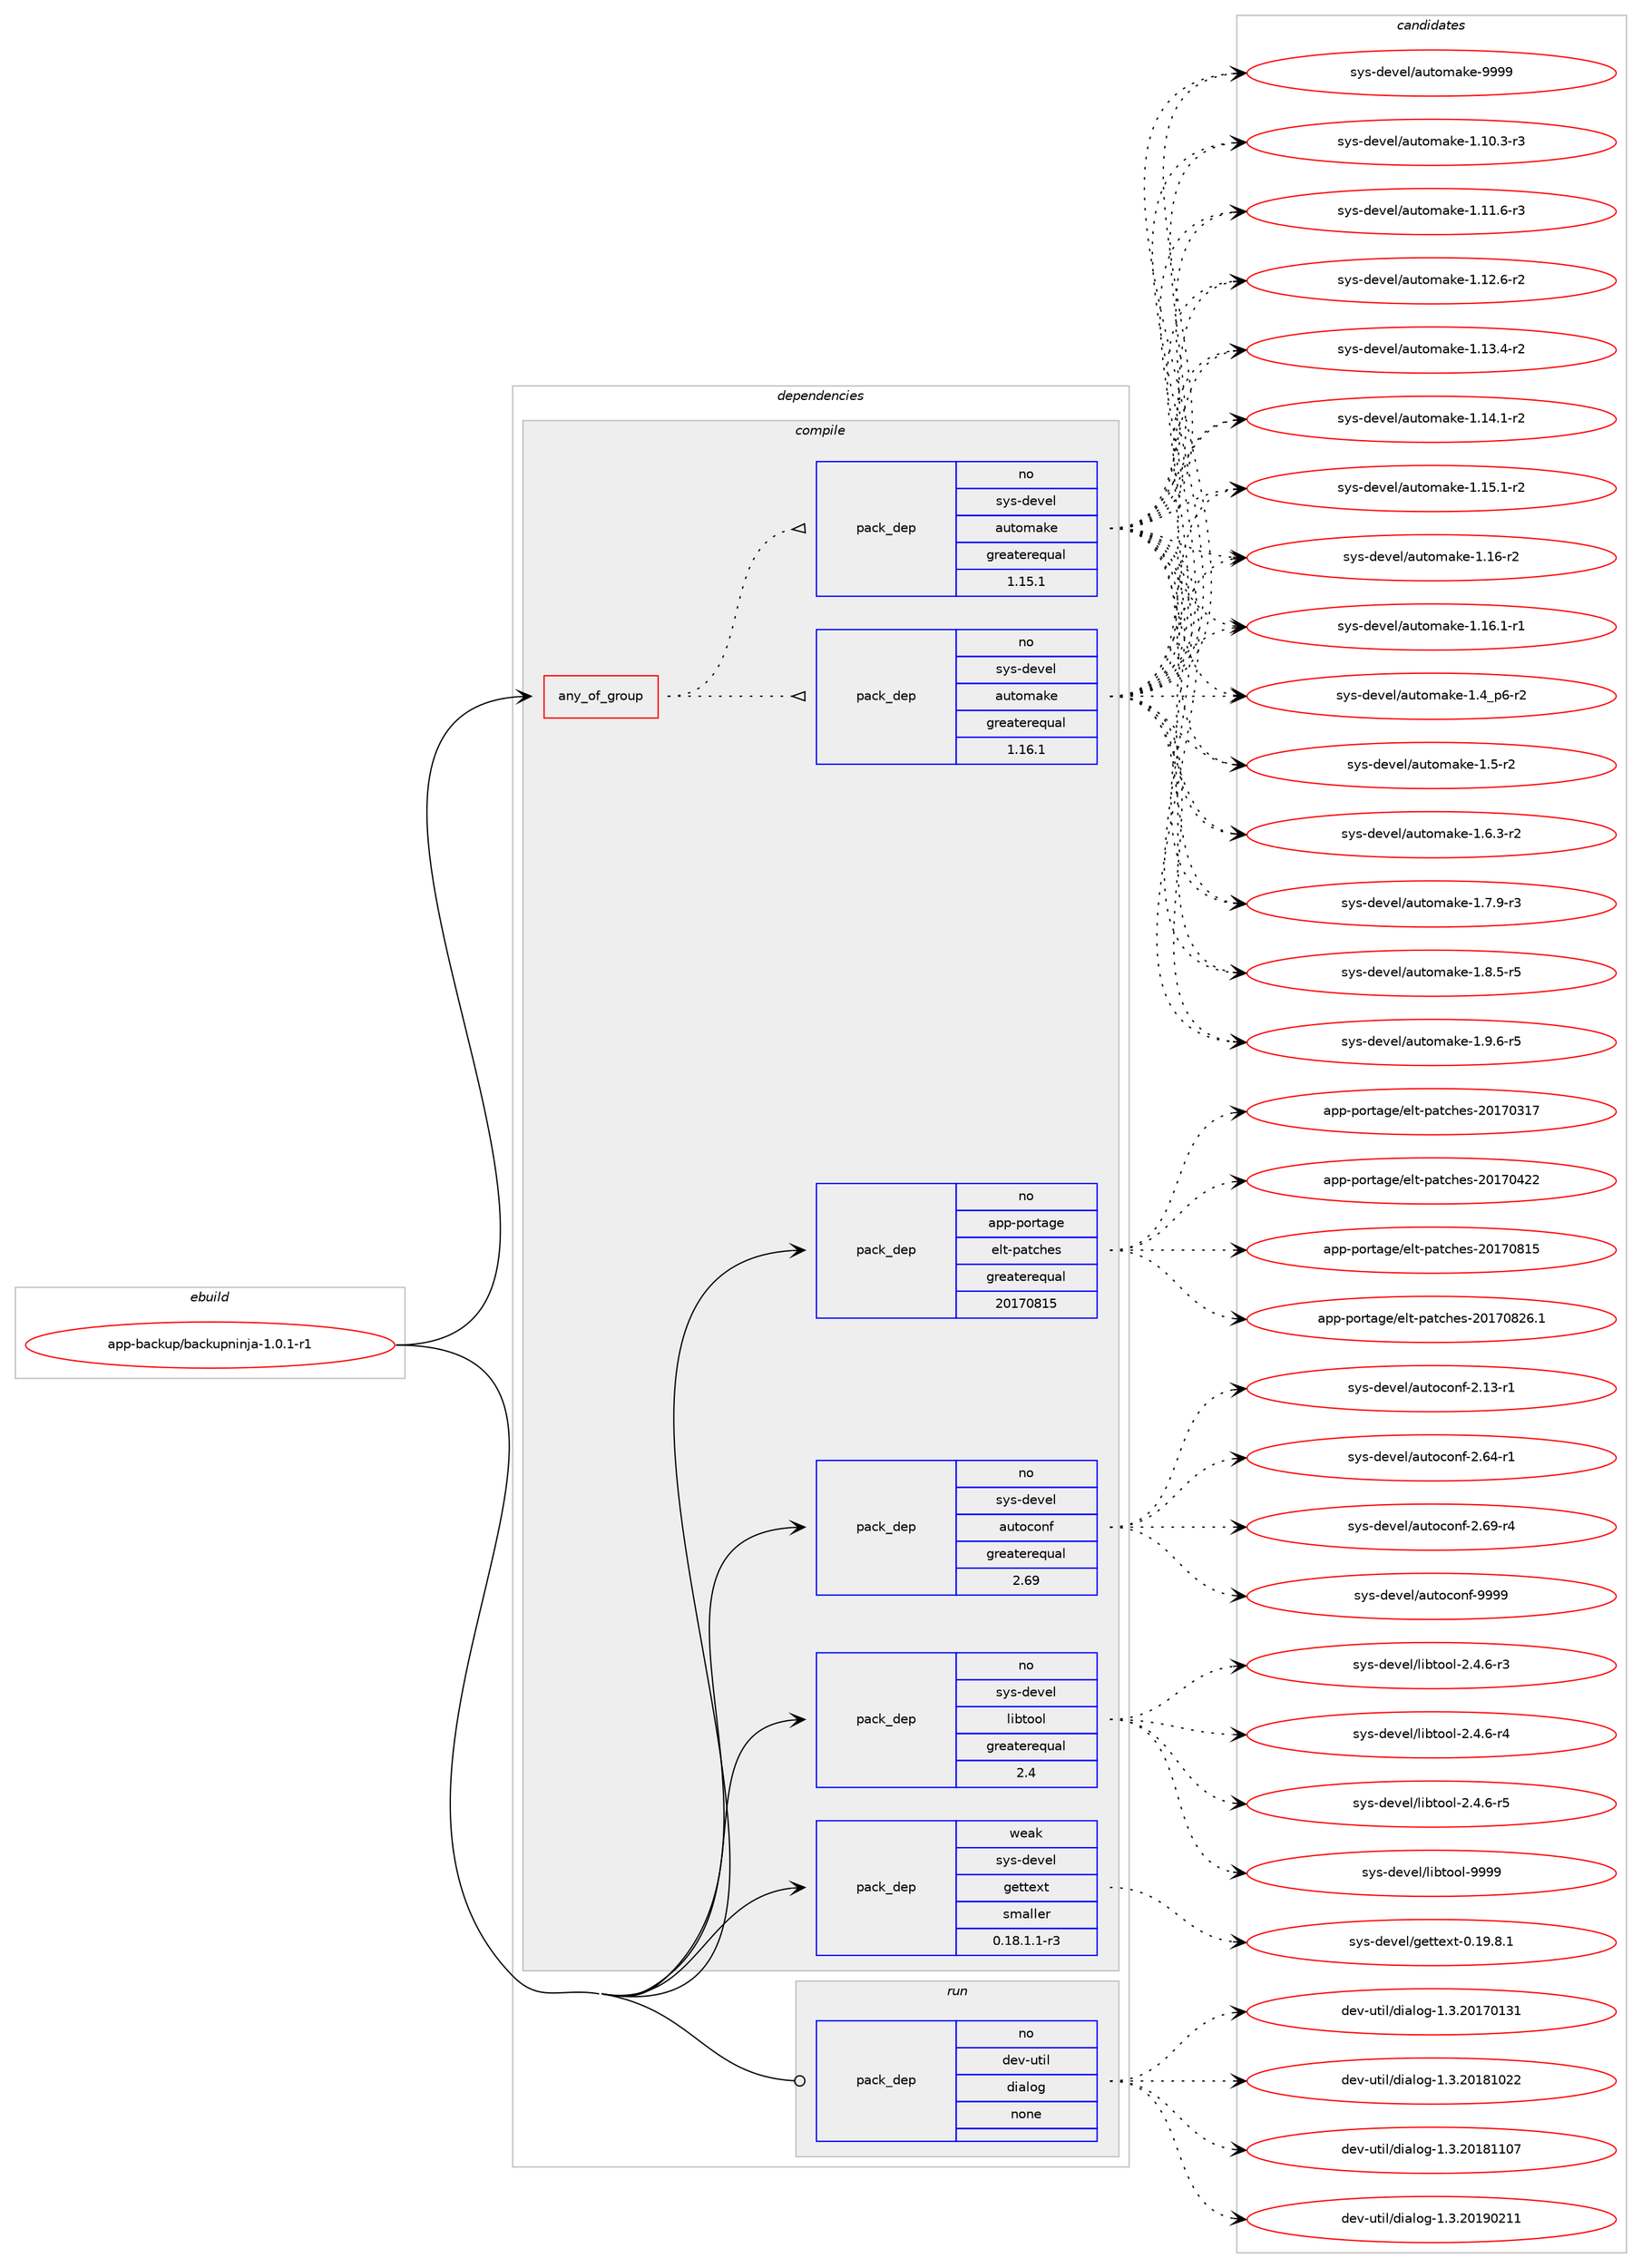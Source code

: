 digraph prolog {

# *************
# Graph options
# *************

newrank=true;
concentrate=true;
compound=true;
graph [rankdir=LR,fontname=Helvetica,fontsize=10,ranksep=1.5];#, ranksep=2.5, nodesep=0.2];
edge  [arrowhead=vee];
node  [fontname=Helvetica,fontsize=10];

# **********
# The ebuild
# **********

subgraph cluster_leftcol {
color=gray;
rank=same;
label=<<i>ebuild</i>>;
id [label="app-backup/backupninja-1.0.1-r1", color=red, width=4, href="../app-backup/backupninja-1.0.1-r1.svg"];
}

# ****************
# The dependencies
# ****************

subgraph cluster_midcol {
color=gray;
label=<<i>dependencies</i>>;
subgraph cluster_compile {
fillcolor="#eeeeee";
style=filled;
label=<<i>compile</i>>;
subgraph any19230 {
dependency1272408 [label=<<TABLE BORDER="0" CELLBORDER="1" CELLSPACING="0" CELLPADDING="4"><TR><TD CELLPADDING="10">any_of_group</TD></TR></TABLE>>, shape=none, color=red];subgraph pack905819 {
dependency1272409 [label=<<TABLE BORDER="0" CELLBORDER="1" CELLSPACING="0" CELLPADDING="4" WIDTH="220"><TR><TD ROWSPAN="6" CELLPADDING="30">pack_dep</TD></TR><TR><TD WIDTH="110">no</TD></TR><TR><TD>sys-devel</TD></TR><TR><TD>automake</TD></TR><TR><TD>greaterequal</TD></TR><TR><TD>1.16.1</TD></TR></TABLE>>, shape=none, color=blue];
}
dependency1272408:e -> dependency1272409:w [weight=20,style="dotted",arrowhead="oinv"];
subgraph pack905820 {
dependency1272410 [label=<<TABLE BORDER="0" CELLBORDER="1" CELLSPACING="0" CELLPADDING="4" WIDTH="220"><TR><TD ROWSPAN="6" CELLPADDING="30">pack_dep</TD></TR><TR><TD WIDTH="110">no</TD></TR><TR><TD>sys-devel</TD></TR><TR><TD>automake</TD></TR><TR><TD>greaterequal</TD></TR><TR><TD>1.15.1</TD></TR></TABLE>>, shape=none, color=blue];
}
dependency1272408:e -> dependency1272410:w [weight=20,style="dotted",arrowhead="oinv"];
}
id:e -> dependency1272408:w [weight=20,style="solid",arrowhead="vee"];
subgraph pack905821 {
dependency1272411 [label=<<TABLE BORDER="0" CELLBORDER="1" CELLSPACING="0" CELLPADDING="4" WIDTH="220"><TR><TD ROWSPAN="6" CELLPADDING="30">pack_dep</TD></TR><TR><TD WIDTH="110">no</TD></TR><TR><TD>app-portage</TD></TR><TR><TD>elt-patches</TD></TR><TR><TD>greaterequal</TD></TR><TR><TD>20170815</TD></TR></TABLE>>, shape=none, color=blue];
}
id:e -> dependency1272411:w [weight=20,style="solid",arrowhead="vee"];
subgraph pack905822 {
dependency1272412 [label=<<TABLE BORDER="0" CELLBORDER="1" CELLSPACING="0" CELLPADDING="4" WIDTH="220"><TR><TD ROWSPAN="6" CELLPADDING="30">pack_dep</TD></TR><TR><TD WIDTH="110">no</TD></TR><TR><TD>sys-devel</TD></TR><TR><TD>autoconf</TD></TR><TR><TD>greaterequal</TD></TR><TR><TD>2.69</TD></TR></TABLE>>, shape=none, color=blue];
}
id:e -> dependency1272412:w [weight=20,style="solid",arrowhead="vee"];
subgraph pack905823 {
dependency1272413 [label=<<TABLE BORDER="0" CELLBORDER="1" CELLSPACING="0" CELLPADDING="4" WIDTH="220"><TR><TD ROWSPAN="6" CELLPADDING="30">pack_dep</TD></TR><TR><TD WIDTH="110">no</TD></TR><TR><TD>sys-devel</TD></TR><TR><TD>libtool</TD></TR><TR><TD>greaterequal</TD></TR><TR><TD>2.4</TD></TR></TABLE>>, shape=none, color=blue];
}
id:e -> dependency1272413:w [weight=20,style="solid",arrowhead="vee"];
subgraph pack905824 {
dependency1272414 [label=<<TABLE BORDER="0" CELLBORDER="1" CELLSPACING="0" CELLPADDING="4" WIDTH="220"><TR><TD ROWSPAN="6" CELLPADDING="30">pack_dep</TD></TR><TR><TD WIDTH="110">weak</TD></TR><TR><TD>sys-devel</TD></TR><TR><TD>gettext</TD></TR><TR><TD>smaller</TD></TR><TR><TD>0.18.1.1-r3</TD></TR></TABLE>>, shape=none, color=blue];
}
id:e -> dependency1272414:w [weight=20,style="solid",arrowhead="vee"];
}
subgraph cluster_compileandrun {
fillcolor="#eeeeee";
style=filled;
label=<<i>compile and run</i>>;
}
subgraph cluster_run {
fillcolor="#eeeeee";
style=filled;
label=<<i>run</i>>;
subgraph pack905825 {
dependency1272415 [label=<<TABLE BORDER="0" CELLBORDER="1" CELLSPACING="0" CELLPADDING="4" WIDTH="220"><TR><TD ROWSPAN="6" CELLPADDING="30">pack_dep</TD></TR><TR><TD WIDTH="110">no</TD></TR><TR><TD>dev-util</TD></TR><TR><TD>dialog</TD></TR><TR><TD>none</TD></TR><TR><TD></TD></TR></TABLE>>, shape=none, color=blue];
}
id:e -> dependency1272415:w [weight=20,style="solid",arrowhead="odot"];
}
}

# **************
# The candidates
# **************

subgraph cluster_choices {
rank=same;
color=gray;
label=<<i>candidates</i>>;

subgraph choice905819 {
color=black;
nodesep=1;
choice11512111545100101118101108479711711611110997107101454946494846514511451 [label="sys-devel/automake-1.10.3-r3", color=red, width=4,href="../sys-devel/automake-1.10.3-r3.svg"];
choice11512111545100101118101108479711711611110997107101454946494946544511451 [label="sys-devel/automake-1.11.6-r3", color=red, width=4,href="../sys-devel/automake-1.11.6-r3.svg"];
choice11512111545100101118101108479711711611110997107101454946495046544511450 [label="sys-devel/automake-1.12.6-r2", color=red, width=4,href="../sys-devel/automake-1.12.6-r2.svg"];
choice11512111545100101118101108479711711611110997107101454946495146524511450 [label="sys-devel/automake-1.13.4-r2", color=red, width=4,href="../sys-devel/automake-1.13.4-r2.svg"];
choice11512111545100101118101108479711711611110997107101454946495246494511450 [label="sys-devel/automake-1.14.1-r2", color=red, width=4,href="../sys-devel/automake-1.14.1-r2.svg"];
choice11512111545100101118101108479711711611110997107101454946495346494511450 [label="sys-devel/automake-1.15.1-r2", color=red, width=4,href="../sys-devel/automake-1.15.1-r2.svg"];
choice1151211154510010111810110847971171161111099710710145494649544511450 [label="sys-devel/automake-1.16-r2", color=red, width=4,href="../sys-devel/automake-1.16-r2.svg"];
choice11512111545100101118101108479711711611110997107101454946495446494511449 [label="sys-devel/automake-1.16.1-r1", color=red, width=4,href="../sys-devel/automake-1.16.1-r1.svg"];
choice115121115451001011181011084797117116111109971071014549465295112544511450 [label="sys-devel/automake-1.4_p6-r2", color=red, width=4,href="../sys-devel/automake-1.4_p6-r2.svg"];
choice11512111545100101118101108479711711611110997107101454946534511450 [label="sys-devel/automake-1.5-r2", color=red, width=4,href="../sys-devel/automake-1.5-r2.svg"];
choice115121115451001011181011084797117116111109971071014549465446514511450 [label="sys-devel/automake-1.6.3-r2", color=red, width=4,href="../sys-devel/automake-1.6.3-r2.svg"];
choice115121115451001011181011084797117116111109971071014549465546574511451 [label="sys-devel/automake-1.7.9-r3", color=red, width=4,href="../sys-devel/automake-1.7.9-r3.svg"];
choice115121115451001011181011084797117116111109971071014549465646534511453 [label="sys-devel/automake-1.8.5-r5", color=red, width=4,href="../sys-devel/automake-1.8.5-r5.svg"];
choice115121115451001011181011084797117116111109971071014549465746544511453 [label="sys-devel/automake-1.9.6-r5", color=red, width=4,href="../sys-devel/automake-1.9.6-r5.svg"];
choice115121115451001011181011084797117116111109971071014557575757 [label="sys-devel/automake-9999", color=red, width=4,href="../sys-devel/automake-9999.svg"];
dependency1272409:e -> choice11512111545100101118101108479711711611110997107101454946494846514511451:w [style=dotted,weight="100"];
dependency1272409:e -> choice11512111545100101118101108479711711611110997107101454946494946544511451:w [style=dotted,weight="100"];
dependency1272409:e -> choice11512111545100101118101108479711711611110997107101454946495046544511450:w [style=dotted,weight="100"];
dependency1272409:e -> choice11512111545100101118101108479711711611110997107101454946495146524511450:w [style=dotted,weight="100"];
dependency1272409:e -> choice11512111545100101118101108479711711611110997107101454946495246494511450:w [style=dotted,weight="100"];
dependency1272409:e -> choice11512111545100101118101108479711711611110997107101454946495346494511450:w [style=dotted,weight="100"];
dependency1272409:e -> choice1151211154510010111810110847971171161111099710710145494649544511450:w [style=dotted,weight="100"];
dependency1272409:e -> choice11512111545100101118101108479711711611110997107101454946495446494511449:w [style=dotted,weight="100"];
dependency1272409:e -> choice115121115451001011181011084797117116111109971071014549465295112544511450:w [style=dotted,weight="100"];
dependency1272409:e -> choice11512111545100101118101108479711711611110997107101454946534511450:w [style=dotted,weight="100"];
dependency1272409:e -> choice115121115451001011181011084797117116111109971071014549465446514511450:w [style=dotted,weight="100"];
dependency1272409:e -> choice115121115451001011181011084797117116111109971071014549465546574511451:w [style=dotted,weight="100"];
dependency1272409:e -> choice115121115451001011181011084797117116111109971071014549465646534511453:w [style=dotted,weight="100"];
dependency1272409:e -> choice115121115451001011181011084797117116111109971071014549465746544511453:w [style=dotted,weight="100"];
dependency1272409:e -> choice115121115451001011181011084797117116111109971071014557575757:w [style=dotted,weight="100"];
}
subgraph choice905820 {
color=black;
nodesep=1;
choice11512111545100101118101108479711711611110997107101454946494846514511451 [label="sys-devel/automake-1.10.3-r3", color=red, width=4,href="../sys-devel/automake-1.10.3-r3.svg"];
choice11512111545100101118101108479711711611110997107101454946494946544511451 [label="sys-devel/automake-1.11.6-r3", color=red, width=4,href="../sys-devel/automake-1.11.6-r3.svg"];
choice11512111545100101118101108479711711611110997107101454946495046544511450 [label="sys-devel/automake-1.12.6-r2", color=red, width=4,href="../sys-devel/automake-1.12.6-r2.svg"];
choice11512111545100101118101108479711711611110997107101454946495146524511450 [label="sys-devel/automake-1.13.4-r2", color=red, width=4,href="../sys-devel/automake-1.13.4-r2.svg"];
choice11512111545100101118101108479711711611110997107101454946495246494511450 [label="sys-devel/automake-1.14.1-r2", color=red, width=4,href="../sys-devel/automake-1.14.1-r2.svg"];
choice11512111545100101118101108479711711611110997107101454946495346494511450 [label="sys-devel/automake-1.15.1-r2", color=red, width=4,href="../sys-devel/automake-1.15.1-r2.svg"];
choice1151211154510010111810110847971171161111099710710145494649544511450 [label="sys-devel/automake-1.16-r2", color=red, width=4,href="../sys-devel/automake-1.16-r2.svg"];
choice11512111545100101118101108479711711611110997107101454946495446494511449 [label="sys-devel/automake-1.16.1-r1", color=red, width=4,href="../sys-devel/automake-1.16.1-r1.svg"];
choice115121115451001011181011084797117116111109971071014549465295112544511450 [label="sys-devel/automake-1.4_p6-r2", color=red, width=4,href="../sys-devel/automake-1.4_p6-r2.svg"];
choice11512111545100101118101108479711711611110997107101454946534511450 [label="sys-devel/automake-1.5-r2", color=red, width=4,href="../sys-devel/automake-1.5-r2.svg"];
choice115121115451001011181011084797117116111109971071014549465446514511450 [label="sys-devel/automake-1.6.3-r2", color=red, width=4,href="../sys-devel/automake-1.6.3-r2.svg"];
choice115121115451001011181011084797117116111109971071014549465546574511451 [label="sys-devel/automake-1.7.9-r3", color=red, width=4,href="../sys-devel/automake-1.7.9-r3.svg"];
choice115121115451001011181011084797117116111109971071014549465646534511453 [label="sys-devel/automake-1.8.5-r5", color=red, width=4,href="../sys-devel/automake-1.8.5-r5.svg"];
choice115121115451001011181011084797117116111109971071014549465746544511453 [label="sys-devel/automake-1.9.6-r5", color=red, width=4,href="../sys-devel/automake-1.9.6-r5.svg"];
choice115121115451001011181011084797117116111109971071014557575757 [label="sys-devel/automake-9999", color=red, width=4,href="../sys-devel/automake-9999.svg"];
dependency1272410:e -> choice11512111545100101118101108479711711611110997107101454946494846514511451:w [style=dotted,weight="100"];
dependency1272410:e -> choice11512111545100101118101108479711711611110997107101454946494946544511451:w [style=dotted,weight="100"];
dependency1272410:e -> choice11512111545100101118101108479711711611110997107101454946495046544511450:w [style=dotted,weight="100"];
dependency1272410:e -> choice11512111545100101118101108479711711611110997107101454946495146524511450:w [style=dotted,weight="100"];
dependency1272410:e -> choice11512111545100101118101108479711711611110997107101454946495246494511450:w [style=dotted,weight="100"];
dependency1272410:e -> choice11512111545100101118101108479711711611110997107101454946495346494511450:w [style=dotted,weight="100"];
dependency1272410:e -> choice1151211154510010111810110847971171161111099710710145494649544511450:w [style=dotted,weight="100"];
dependency1272410:e -> choice11512111545100101118101108479711711611110997107101454946495446494511449:w [style=dotted,weight="100"];
dependency1272410:e -> choice115121115451001011181011084797117116111109971071014549465295112544511450:w [style=dotted,weight="100"];
dependency1272410:e -> choice11512111545100101118101108479711711611110997107101454946534511450:w [style=dotted,weight="100"];
dependency1272410:e -> choice115121115451001011181011084797117116111109971071014549465446514511450:w [style=dotted,weight="100"];
dependency1272410:e -> choice115121115451001011181011084797117116111109971071014549465546574511451:w [style=dotted,weight="100"];
dependency1272410:e -> choice115121115451001011181011084797117116111109971071014549465646534511453:w [style=dotted,weight="100"];
dependency1272410:e -> choice115121115451001011181011084797117116111109971071014549465746544511453:w [style=dotted,weight="100"];
dependency1272410:e -> choice115121115451001011181011084797117116111109971071014557575757:w [style=dotted,weight="100"];
}
subgraph choice905821 {
color=black;
nodesep=1;
choice97112112451121111141169710310147101108116451129711699104101115455048495548514955 [label="app-portage/elt-patches-20170317", color=red, width=4,href="../app-portage/elt-patches-20170317.svg"];
choice97112112451121111141169710310147101108116451129711699104101115455048495548525050 [label="app-portage/elt-patches-20170422", color=red, width=4,href="../app-portage/elt-patches-20170422.svg"];
choice97112112451121111141169710310147101108116451129711699104101115455048495548564953 [label="app-portage/elt-patches-20170815", color=red, width=4,href="../app-portage/elt-patches-20170815.svg"];
choice971121124511211111411697103101471011081164511297116991041011154550484955485650544649 [label="app-portage/elt-patches-20170826.1", color=red, width=4,href="../app-portage/elt-patches-20170826.1.svg"];
dependency1272411:e -> choice97112112451121111141169710310147101108116451129711699104101115455048495548514955:w [style=dotted,weight="100"];
dependency1272411:e -> choice97112112451121111141169710310147101108116451129711699104101115455048495548525050:w [style=dotted,weight="100"];
dependency1272411:e -> choice97112112451121111141169710310147101108116451129711699104101115455048495548564953:w [style=dotted,weight="100"];
dependency1272411:e -> choice971121124511211111411697103101471011081164511297116991041011154550484955485650544649:w [style=dotted,weight="100"];
}
subgraph choice905822 {
color=black;
nodesep=1;
choice1151211154510010111810110847971171161119911111010245504649514511449 [label="sys-devel/autoconf-2.13-r1", color=red, width=4,href="../sys-devel/autoconf-2.13-r1.svg"];
choice1151211154510010111810110847971171161119911111010245504654524511449 [label="sys-devel/autoconf-2.64-r1", color=red, width=4,href="../sys-devel/autoconf-2.64-r1.svg"];
choice1151211154510010111810110847971171161119911111010245504654574511452 [label="sys-devel/autoconf-2.69-r4", color=red, width=4,href="../sys-devel/autoconf-2.69-r4.svg"];
choice115121115451001011181011084797117116111991111101024557575757 [label="sys-devel/autoconf-9999", color=red, width=4,href="../sys-devel/autoconf-9999.svg"];
dependency1272412:e -> choice1151211154510010111810110847971171161119911111010245504649514511449:w [style=dotted,weight="100"];
dependency1272412:e -> choice1151211154510010111810110847971171161119911111010245504654524511449:w [style=dotted,weight="100"];
dependency1272412:e -> choice1151211154510010111810110847971171161119911111010245504654574511452:w [style=dotted,weight="100"];
dependency1272412:e -> choice115121115451001011181011084797117116111991111101024557575757:w [style=dotted,weight="100"];
}
subgraph choice905823 {
color=black;
nodesep=1;
choice1151211154510010111810110847108105981161111111084550465246544511451 [label="sys-devel/libtool-2.4.6-r3", color=red, width=4,href="../sys-devel/libtool-2.4.6-r3.svg"];
choice1151211154510010111810110847108105981161111111084550465246544511452 [label="sys-devel/libtool-2.4.6-r4", color=red, width=4,href="../sys-devel/libtool-2.4.6-r4.svg"];
choice1151211154510010111810110847108105981161111111084550465246544511453 [label="sys-devel/libtool-2.4.6-r5", color=red, width=4,href="../sys-devel/libtool-2.4.6-r5.svg"];
choice1151211154510010111810110847108105981161111111084557575757 [label="sys-devel/libtool-9999", color=red, width=4,href="../sys-devel/libtool-9999.svg"];
dependency1272413:e -> choice1151211154510010111810110847108105981161111111084550465246544511451:w [style=dotted,weight="100"];
dependency1272413:e -> choice1151211154510010111810110847108105981161111111084550465246544511452:w [style=dotted,weight="100"];
dependency1272413:e -> choice1151211154510010111810110847108105981161111111084550465246544511453:w [style=dotted,weight="100"];
dependency1272413:e -> choice1151211154510010111810110847108105981161111111084557575757:w [style=dotted,weight="100"];
}
subgraph choice905824 {
color=black;
nodesep=1;
choice1151211154510010111810110847103101116116101120116454846495746564649 [label="sys-devel/gettext-0.19.8.1", color=red, width=4,href="../sys-devel/gettext-0.19.8.1.svg"];
dependency1272414:e -> choice1151211154510010111810110847103101116116101120116454846495746564649:w [style=dotted,weight="100"];
}
subgraph choice905825 {
color=black;
nodesep=1;
choice10010111845117116105108471001059710811110345494651465048495548495149 [label="dev-util/dialog-1.3.20170131", color=red, width=4,href="../dev-util/dialog-1.3.20170131.svg"];
choice10010111845117116105108471001059710811110345494651465048495649485050 [label="dev-util/dialog-1.3.20181022", color=red, width=4,href="../dev-util/dialog-1.3.20181022.svg"];
choice10010111845117116105108471001059710811110345494651465048495649494855 [label="dev-util/dialog-1.3.20181107", color=red, width=4,href="../dev-util/dialog-1.3.20181107.svg"];
choice10010111845117116105108471001059710811110345494651465048495748504949 [label="dev-util/dialog-1.3.20190211", color=red, width=4,href="../dev-util/dialog-1.3.20190211.svg"];
dependency1272415:e -> choice10010111845117116105108471001059710811110345494651465048495548495149:w [style=dotted,weight="100"];
dependency1272415:e -> choice10010111845117116105108471001059710811110345494651465048495649485050:w [style=dotted,weight="100"];
dependency1272415:e -> choice10010111845117116105108471001059710811110345494651465048495649494855:w [style=dotted,weight="100"];
dependency1272415:e -> choice10010111845117116105108471001059710811110345494651465048495748504949:w [style=dotted,weight="100"];
}
}

}
